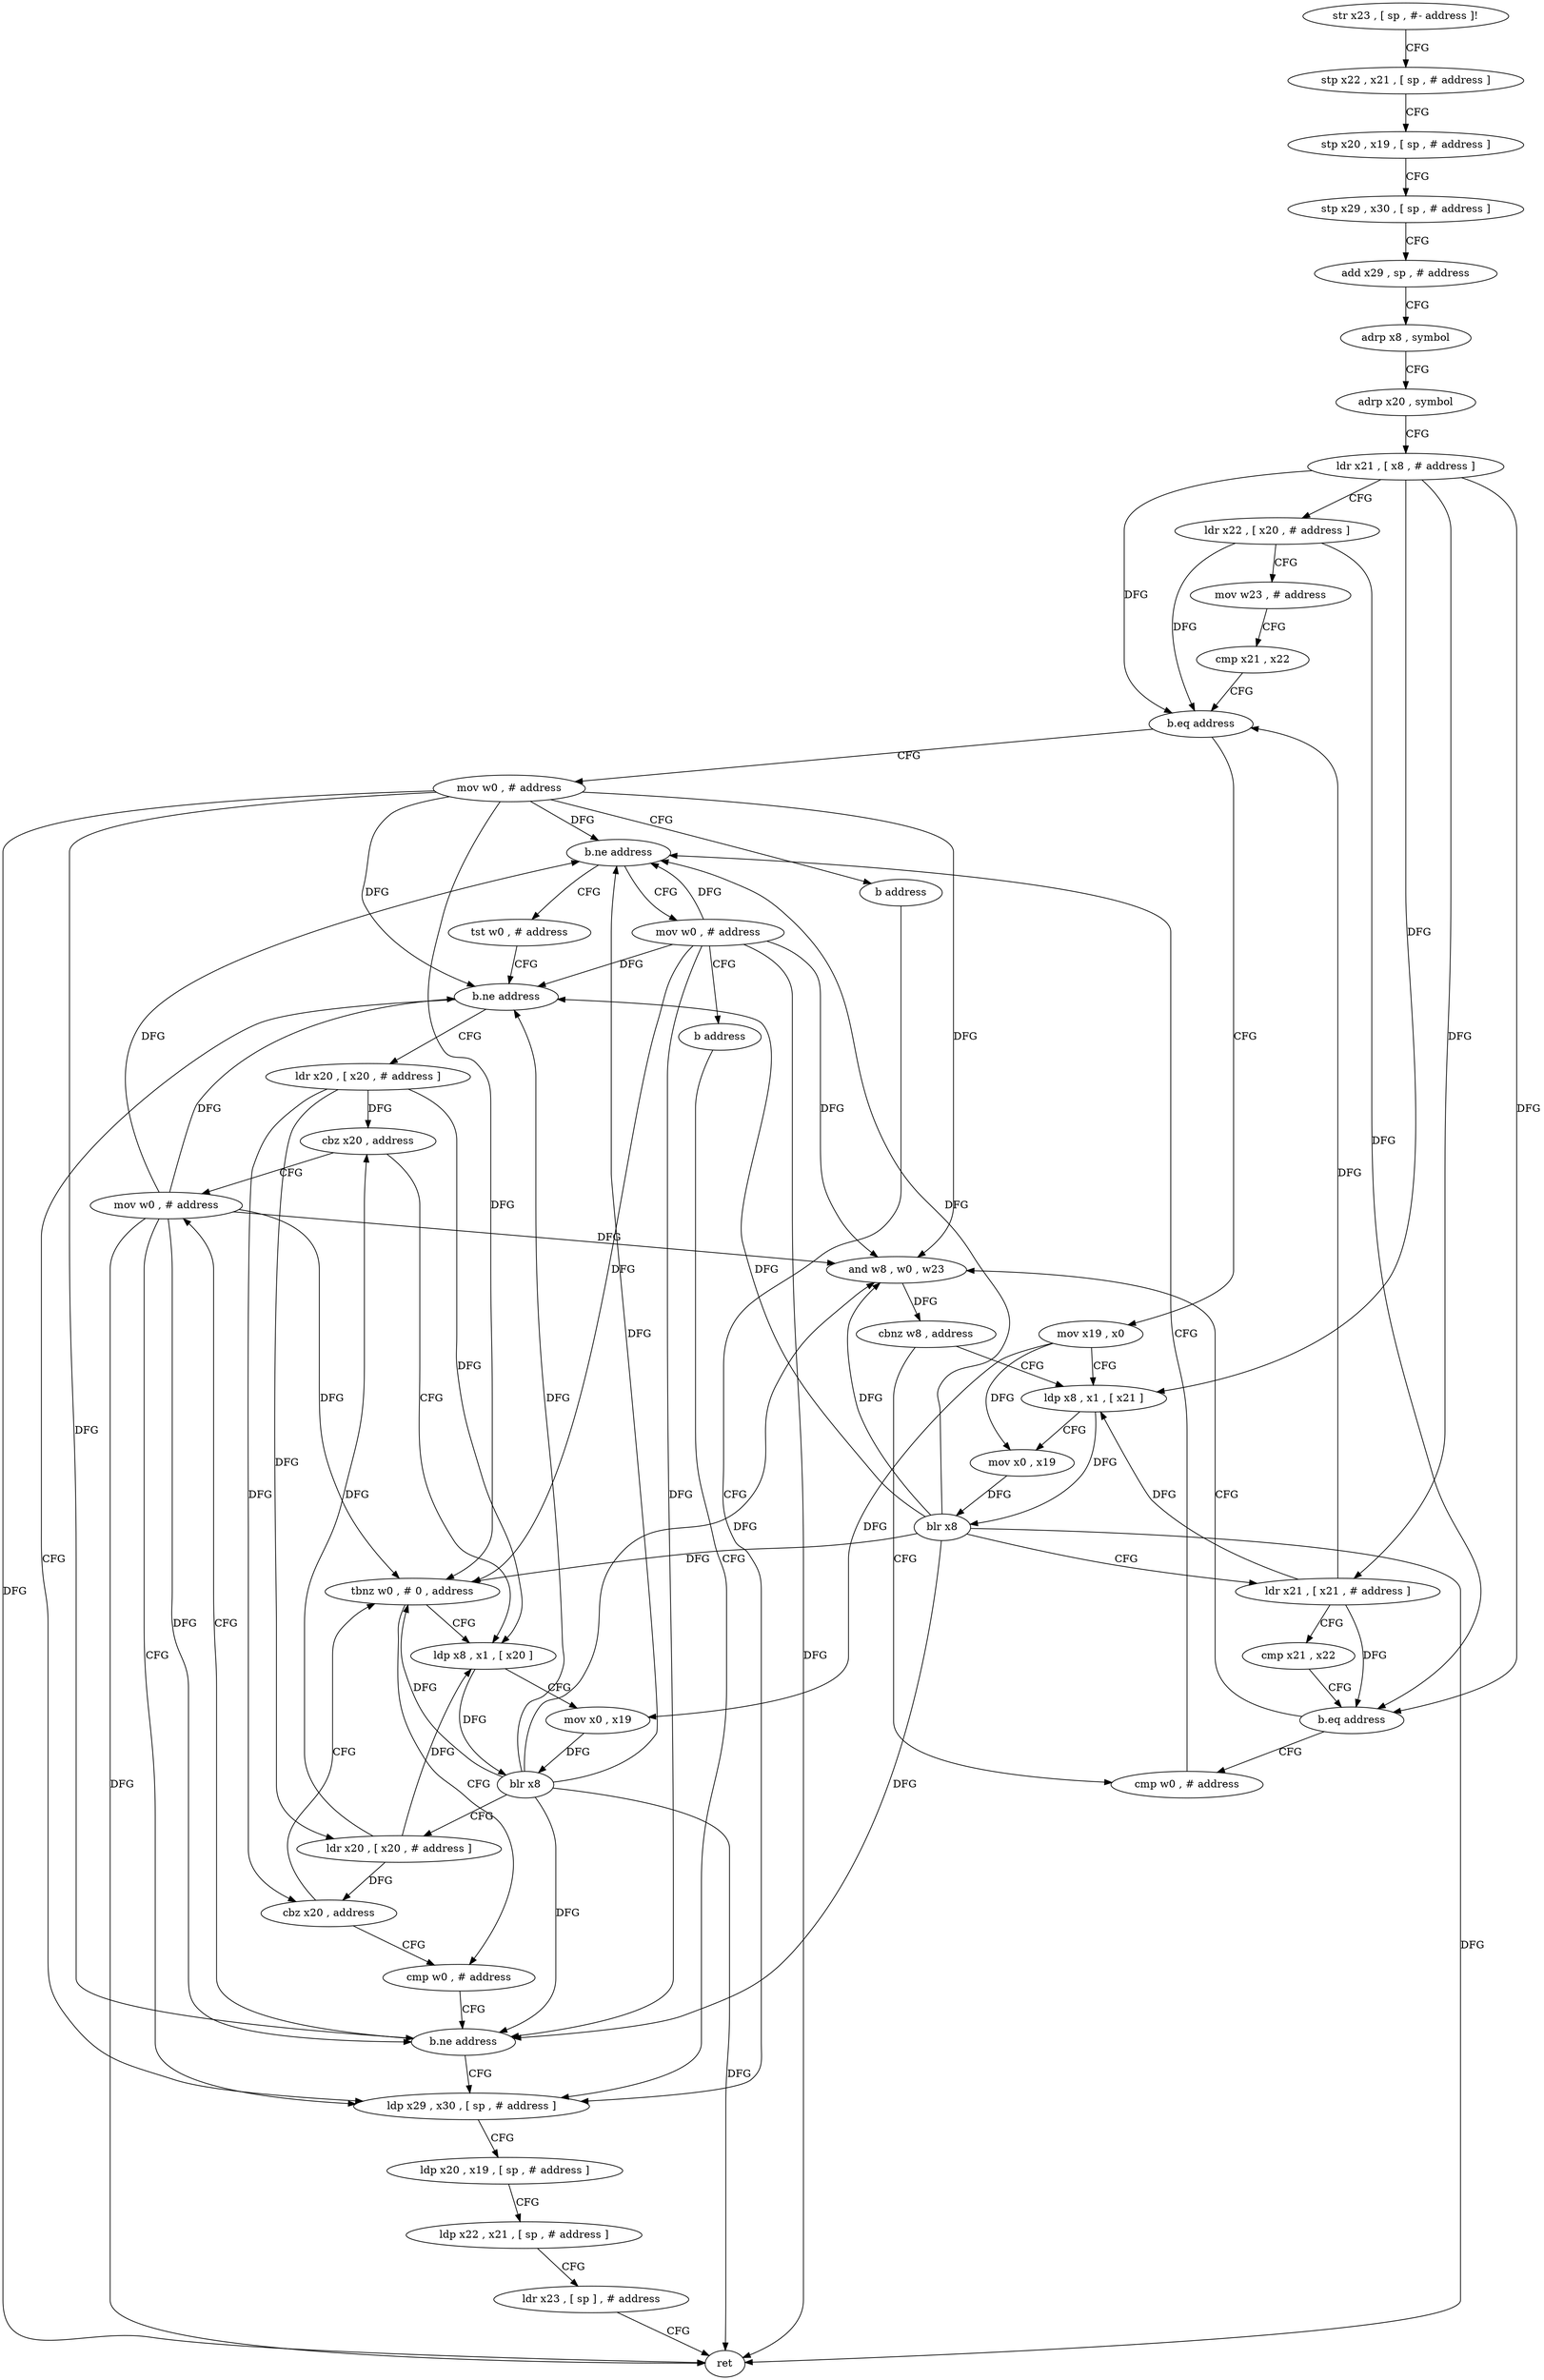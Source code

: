 digraph "func" {
"4212436" [label = "str x23 , [ sp , #- address ]!" ]
"4212440" [label = "stp x22 , x21 , [ sp , # address ]" ]
"4212444" [label = "stp x20 , x19 , [ sp , # address ]" ]
"4212448" [label = "stp x29 , x30 , [ sp , # address ]" ]
"4212452" [label = "add x29 , sp , # address" ]
"4212456" [label = "adrp x8 , symbol" ]
"4212460" [label = "adrp x20 , symbol" ]
"4212464" [label = "ldr x21 , [ x8 , # address ]" ]
"4212468" [label = "ldr x22 , [ x20 , # address ]" ]
"4212472" [label = "mov w23 , # address" ]
"4212476" [label = "cmp x21 , x22" ]
"4212480" [label = "b.eq address" ]
"4212536" [label = "mov w0 , # address" ]
"4212484" [label = "mov x19 , x0" ]
"4212540" [label = "b address" ]
"4212596" [label = "ldp x29 , x30 , [ sp , # address ]" ]
"4212488" [label = "ldp x8 , x1 , [ x21 ]" ]
"4212600" [label = "ldp x20 , x19 , [ sp , # address ]" ]
"4212604" [label = "ldp x22 , x21 , [ sp , # address ]" ]
"4212608" [label = "ldr x23 , [ sp ] , # address" ]
"4212612" [label = "ret" ]
"4212520" [label = "cmp w0 , # address" ]
"4212524" [label = "b.ne address" ]
"4212544" [label = "tst w0 , # address" ]
"4212528" [label = "mov w0 , # address" ]
"4212512" [label = "and w8 , w0 , w23" ]
"4212516" [label = "cbnz w8 , address" ]
"4212548" [label = "b.ne address" ]
"4212552" [label = "ldr x20 , [ x20 , # address ]" ]
"4212532" [label = "b address" ]
"4212492" [label = "mov x0 , x19" ]
"4212496" [label = "blr x8" ]
"4212500" [label = "ldr x21 , [ x21 , # address ]" ]
"4212504" [label = "cmp x21 , x22" ]
"4212508" [label = "b.eq address" ]
"4212556" [label = "cbz x20 , address" ]
"4212592" [label = "mov w0 , # address" ]
"4212560" [label = "ldp x8 , x1 , [ x20 ]" ]
"4212564" [label = "mov x0 , x19" ]
"4212568" [label = "blr x8" ]
"4212572" [label = "ldr x20 , [ x20 , # address ]" ]
"4212576" [label = "cbz x20 , address" ]
"4212584" [label = "cmp w0 , # address" ]
"4212580" [label = "tbnz w0 , # 0 , address" ]
"4212588" [label = "b.ne address" ]
"4212436" -> "4212440" [ label = "CFG" ]
"4212440" -> "4212444" [ label = "CFG" ]
"4212444" -> "4212448" [ label = "CFG" ]
"4212448" -> "4212452" [ label = "CFG" ]
"4212452" -> "4212456" [ label = "CFG" ]
"4212456" -> "4212460" [ label = "CFG" ]
"4212460" -> "4212464" [ label = "CFG" ]
"4212464" -> "4212468" [ label = "CFG" ]
"4212464" -> "4212480" [ label = "DFG" ]
"4212464" -> "4212488" [ label = "DFG" ]
"4212464" -> "4212500" [ label = "DFG" ]
"4212464" -> "4212508" [ label = "DFG" ]
"4212468" -> "4212472" [ label = "CFG" ]
"4212468" -> "4212480" [ label = "DFG" ]
"4212468" -> "4212508" [ label = "DFG" ]
"4212472" -> "4212476" [ label = "CFG" ]
"4212476" -> "4212480" [ label = "CFG" ]
"4212480" -> "4212536" [ label = "CFG" ]
"4212480" -> "4212484" [ label = "CFG" ]
"4212536" -> "4212540" [ label = "CFG" ]
"4212536" -> "4212612" [ label = "DFG" ]
"4212536" -> "4212524" [ label = "DFG" ]
"4212536" -> "4212512" [ label = "DFG" ]
"4212536" -> "4212548" [ label = "DFG" ]
"4212536" -> "4212588" [ label = "DFG" ]
"4212536" -> "4212580" [ label = "DFG" ]
"4212484" -> "4212488" [ label = "CFG" ]
"4212484" -> "4212492" [ label = "DFG" ]
"4212484" -> "4212564" [ label = "DFG" ]
"4212540" -> "4212596" [ label = "CFG" ]
"4212596" -> "4212600" [ label = "CFG" ]
"4212488" -> "4212492" [ label = "CFG" ]
"4212488" -> "4212496" [ label = "DFG" ]
"4212600" -> "4212604" [ label = "CFG" ]
"4212604" -> "4212608" [ label = "CFG" ]
"4212608" -> "4212612" [ label = "CFG" ]
"4212520" -> "4212524" [ label = "CFG" ]
"4212524" -> "4212544" [ label = "CFG" ]
"4212524" -> "4212528" [ label = "CFG" ]
"4212544" -> "4212548" [ label = "CFG" ]
"4212528" -> "4212532" [ label = "CFG" ]
"4212528" -> "4212524" [ label = "DFG" ]
"4212528" -> "4212512" [ label = "DFG" ]
"4212528" -> "4212548" [ label = "DFG" ]
"4212528" -> "4212612" [ label = "DFG" ]
"4212528" -> "4212588" [ label = "DFG" ]
"4212528" -> "4212580" [ label = "DFG" ]
"4212512" -> "4212516" [ label = "DFG" ]
"4212516" -> "4212488" [ label = "CFG" ]
"4212516" -> "4212520" [ label = "CFG" ]
"4212548" -> "4212596" [ label = "CFG" ]
"4212548" -> "4212552" [ label = "CFG" ]
"4212552" -> "4212556" [ label = "DFG" ]
"4212552" -> "4212560" [ label = "DFG" ]
"4212552" -> "4212572" [ label = "DFG" ]
"4212552" -> "4212576" [ label = "DFG" ]
"4212532" -> "4212596" [ label = "CFG" ]
"4212492" -> "4212496" [ label = "DFG" ]
"4212496" -> "4212500" [ label = "CFG" ]
"4212496" -> "4212612" [ label = "DFG" ]
"4212496" -> "4212524" [ label = "DFG" ]
"4212496" -> "4212512" [ label = "DFG" ]
"4212496" -> "4212548" [ label = "DFG" ]
"4212496" -> "4212588" [ label = "DFG" ]
"4212496" -> "4212580" [ label = "DFG" ]
"4212500" -> "4212504" [ label = "CFG" ]
"4212500" -> "4212488" [ label = "DFG" ]
"4212500" -> "4212480" [ label = "DFG" ]
"4212500" -> "4212508" [ label = "DFG" ]
"4212504" -> "4212508" [ label = "CFG" ]
"4212508" -> "4212520" [ label = "CFG" ]
"4212508" -> "4212512" [ label = "CFG" ]
"4212556" -> "4212592" [ label = "CFG" ]
"4212556" -> "4212560" [ label = "CFG" ]
"4212592" -> "4212596" [ label = "CFG" ]
"4212592" -> "4212524" [ label = "DFG" ]
"4212592" -> "4212512" [ label = "DFG" ]
"4212592" -> "4212548" [ label = "DFG" ]
"4212592" -> "4212612" [ label = "DFG" ]
"4212592" -> "4212588" [ label = "DFG" ]
"4212592" -> "4212580" [ label = "DFG" ]
"4212560" -> "4212564" [ label = "CFG" ]
"4212560" -> "4212568" [ label = "DFG" ]
"4212564" -> "4212568" [ label = "DFG" ]
"4212568" -> "4212572" [ label = "CFG" ]
"4212568" -> "4212524" [ label = "DFG" ]
"4212568" -> "4212512" [ label = "DFG" ]
"4212568" -> "4212548" [ label = "DFG" ]
"4212568" -> "4212612" [ label = "DFG" ]
"4212568" -> "4212588" [ label = "DFG" ]
"4212568" -> "4212580" [ label = "DFG" ]
"4212572" -> "4212576" [ label = "DFG" ]
"4212572" -> "4212556" [ label = "DFG" ]
"4212572" -> "4212560" [ label = "DFG" ]
"4212576" -> "4212584" [ label = "CFG" ]
"4212576" -> "4212580" [ label = "CFG" ]
"4212584" -> "4212588" [ label = "CFG" ]
"4212580" -> "4212560" [ label = "CFG" ]
"4212580" -> "4212584" [ label = "CFG" ]
"4212588" -> "4212596" [ label = "CFG" ]
"4212588" -> "4212592" [ label = "CFG" ]
}
